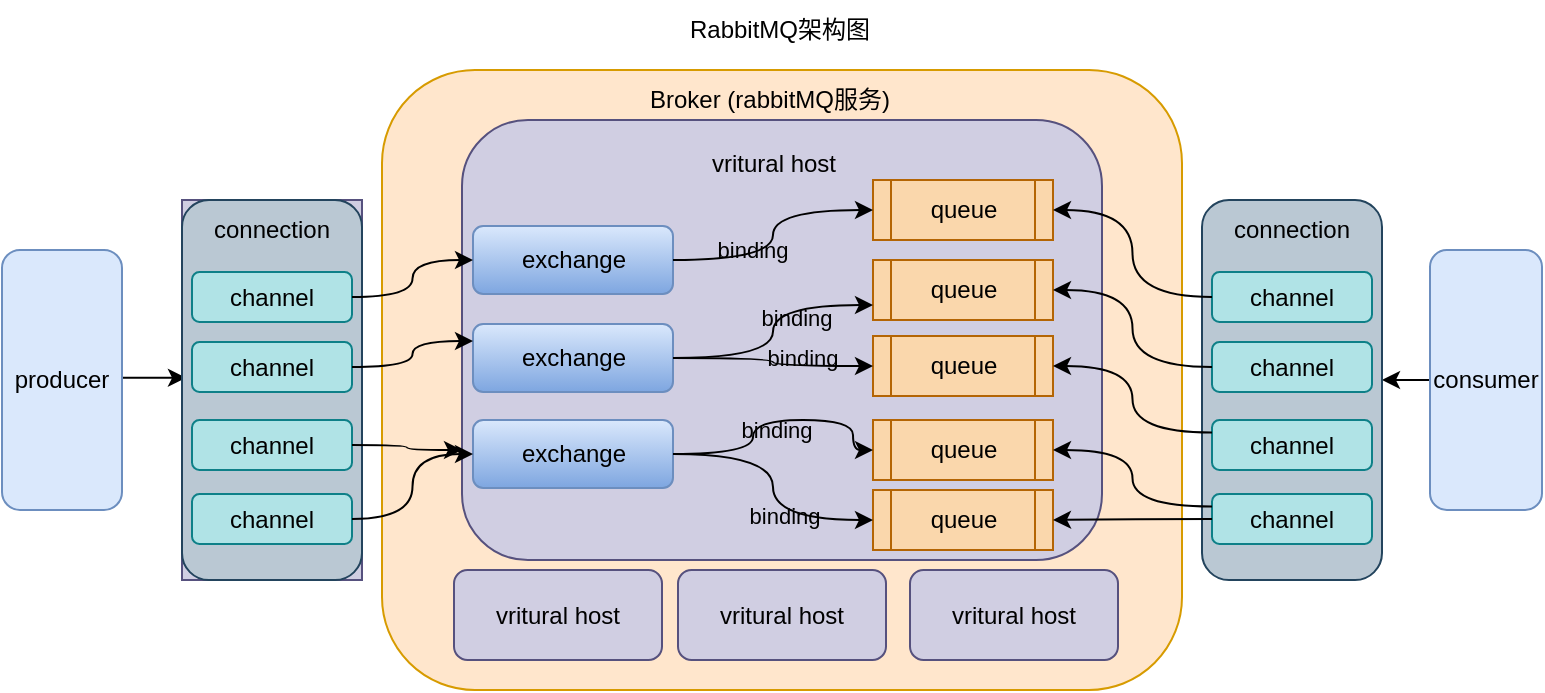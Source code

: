 <mxfile version="19.0.3" type="device"><diagram id="NlBAbQYtCvSspcYj2rok" name="第 1 页"><mxGraphModel dx="1102" dy="905" grid="1" gridSize="10" guides="1" tooltips="1" connect="1" arrows="1" fold="1" page="1" pageScale="1" pageWidth="827" pageHeight="1169" math="0" shadow="0"><root><mxCell id="0"/><mxCell id="1" parent="0"/><mxCell id="iVUb1BvImIunKn_wuPaL-9" value="RabbitMQ架构图" style="text;html=1;strokeColor=none;fillColor=none;align=center;verticalAlign=middle;whiteSpace=wrap;rounded=0;" vertex="1" parent="1"><mxGeometry x="444.5" y="130" width="107.5" height="30" as="geometry"/></mxCell><mxCell id="iVUb1BvImIunKn_wuPaL-21" style="edgeStyle=orthogonalEdgeStyle;rounded=0;orthogonalLoop=1;jettySize=auto;html=1;exitX=1;exitY=0.5;exitDx=0;exitDy=0;entryX=0.022;entryY=0.468;entryDx=0;entryDy=0;entryPerimeter=0;" edge="1" parent="1" source="iVUb1BvImIunKn_wuPaL-10" target="iVUb1BvImIunKn_wuPaL-14"><mxGeometry relative="1" as="geometry"><Array as="points"><mxPoint x="150" y="329"/></Array></mxGeometry></mxCell><mxCell id="iVUb1BvImIunKn_wuPaL-10" value="producer" style="rounded=1;whiteSpace=wrap;html=1;fillColor=#dae8fc;strokeColor=#6c8ebf;" vertex="1" parent="1"><mxGeometry x="110" y="255" width="60" height="130" as="geometry"/></mxCell><mxCell id="iVUb1BvImIunKn_wuPaL-63" style="edgeStyle=orthogonalEdgeStyle;curved=1;orthogonalLoop=1;jettySize=auto;html=1;exitX=0;exitY=0.5;exitDx=0;exitDy=0;fontColor=#000000;" edge="1" parent="1" source="iVUb1BvImIunKn_wuPaL-11"><mxGeometry relative="1" as="geometry"><mxPoint x="800" y="320" as="targetPoint"/></mxGeometry></mxCell><mxCell id="iVUb1BvImIunKn_wuPaL-11" value="consumer" style="rounded=1;whiteSpace=wrap;html=1;fillColor=#dae8fc;strokeColor=#6c8ebf;" vertex="1" parent="1"><mxGeometry x="824" y="255" width="56" height="130" as="geometry"/></mxCell><mxCell id="iVUb1BvImIunKn_wuPaL-12" value="" style="rounded=1;whiteSpace=wrap;html=1;fillColor=#ffe6cc;strokeColor=#d79b00;" vertex="1" parent="1"><mxGeometry x="300" y="165" width="400" height="310" as="geometry"/></mxCell><mxCell id="iVUb1BvImIunKn_wuPaL-13" value="Broker (rabbitMQ服务)" style="text;html=1;strokeColor=none;fillColor=none;align=center;verticalAlign=middle;whiteSpace=wrap;rounded=0;" vertex="1" parent="1"><mxGeometry x="414" y="165" width="160" height="30" as="geometry"/></mxCell><mxCell id="iVUb1BvImIunKn_wuPaL-23" value="" style="group;fillColor=#d0cee2;strokeColor=#56517e;" vertex="1" connectable="0" parent="1"><mxGeometry x="200" y="230" width="90" height="190" as="geometry"/></mxCell><mxCell id="iVUb1BvImIunKn_wuPaL-14" value="" style="rounded=1;whiteSpace=wrap;html=1;fillColor=#bac8d3;strokeColor=#23445d;" vertex="1" parent="iVUb1BvImIunKn_wuPaL-23"><mxGeometry width="90" height="190" as="geometry"/></mxCell><mxCell id="iVUb1BvImIunKn_wuPaL-15" value="channel" style="rounded=1;whiteSpace=wrap;html=1;fillColor=#b0e3e6;strokeColor=#0e8088;" vertex="1" parent="iVUb1BvImIunKn_wuPaL-23"><mxGeometry x="5" y="36" width="80" height="25" as="geometry"/></mxCell><mxCell id="iVUb1BvImIunKn_wuPaL-16" value="channel" style="rounded=1;whiteSpace=wrap;html=1;fillColor=#b0e3e6;strokeColor=#0e8088;" vertex="1" parent="iVUb1BvImIunKn_wuPaL-23"><mxGeometry x="5" y="71" width="80" height="25" as="geometry"/></mxCell><mxCell id="iVUb1BvImIunKn_wuPaL-17" value="channel" style="rounded=1;whiteSpace=wrap;html=1;fillColor=#b0e3e6;strokeColor=#0e8088;" vertex="1" parent="iVUb1BvImIunKn_wuPaL-23"><mxGeometry x="5" y="110" width="80" height="25" as="geometry"/></mxCell><mxCell id="iVUb1BvImIunKn_wuPaL-18" value="channel" style="rounded=1;whiteSpace=wrap;html=1;fillColor=#b0e3e6;strokeColor=#0e8088;" vertex="1" parent="iVUb1BvImIunKn_wuPaL-23"><mxGeometry x="5" y="147" width="80" height="25" as="geometry"/></mxCell><mxCell id="iVUb1BvImIunKn_wuPaL-22" value="connection" style="text;html=1;strokeColor=none;fillColor=none;align=center;verticalAlign=middle;whiteSpace=wrap;rounded=0;" vertex="1" parent="iVUb1BvImIunKn_wuPaL-23"><mxGeometry x="15" width="60" height="30" as="geometry"/></mxCell><mxCell id="iVUb1BvImIunKn_wuPaL-24" value="" style="group" vertex="1" connectable="0" parent="1"><mxGeometry x="710" y="230" width="90" height="190" as="geometry"/></mxCell><mxCell id="iVUb1BvImIunKn_wuPaL-25" value="" style="rounded=1;whiteSpace=wrap;html=1;fillColor=#bac8d3;strokeColor=#23445d;" vertex="1" parent="iVUb1BvImIunKn_wuPaL-24"><mxGeometry width="90" height="190" as="geometry"/></mxCell><mxCell id="iVUb1BvImIunKn_wuPaL-26" value="channel" style="rounded=1;whiteSpace=wrap;html=1;fillColor=#b0e3e6;strokeColor=#0e8088;" vertex="1" parent="iVUb1BvImIunKn_wuPaL-24"><mxGeometry x="5" y="36" width="80" height="25" as="geometry"/></mxCell><mxCell id="iVUb1BvImIunKn_wuPaL-27" value="channel" style="rounded=1;whiteSpace=wrap;html=1;fillColor=#b0e3e6;strokeColor=#0e8088;" vertex="1" parent="iVUb1BvImIunKn_wuPaL-24"><mxGeometry x="5" y="71" width="80" height="25" as="geometry"/></mxCell><mxCell id="iVUb1BvImIunKn_wuPaL-28" value="channel" style="rounded=1;whiteSpace=wrap;html=1;fillColor=#b0e3e6;strokeColor=#0e8088;" vertex="1" parent="iVUb1BvImIunKn_wuPaL-24"><mxGeometry x="5" y="110" width="80" height="25" as="geometry"/></mxCell><mxCell id="iVUb1BvImIunKn_wuPaL-29" value="channel" style="rounded=1;whiteSpace=wrap;html=1;fillColor=#b0e3e6;strokeColor=#0e8088;" vertex="1" parent="iVUb1BvImIunKn_wuPaL-24"><mxGeometry x="5" y="147" width="80" height="25" as="geometry"/></mxCell><mxCell id="iVUb1BvImIunKn_wuPaL-30" value="connection" style="text;html=1;strokeColor=none;fillColor=none;align=center;verticalAlign=middle;whiteSpace=wrap;rounded=0;" vertex="1" parent="iVUb1BvImIunKn_wuPaL-24"><mxGeometry x="15" width="60" height="30" as="geometry"/></mxCell><mxCell id="iVUb1BvImIunKn_wuPaL-54" value="" style="group" vertex="1" connectable="0" parent="1"><mxGeometry x="340" y="190" width="320" height="220" as="geometry"/></mxCell><mxCell id="iVUb1BvImIunKn_wuPaL-41" value="" style="rounded=1;whiteSpace=wrap;html=1;fillColor=#d0cee2;strokeColor=#56517e;" vertex="1" parent="iVUb1BvImIunKn_wuPaL-54"><mxGeometry width="320" height="220" as="geometry"/></mxCell><mxCell id="iVUb1BvImIunKn_wuPaL-31" value="exchange" style="rounded=1;whiteSpace=wrap;html=1;fillColor=#dae8fc;strokeColor=#6c8ebf;gradientColor=#7ea6e0;" vertex="1" parent="iVUb1BvImIunKn_wuPaL-54"><mxGeometry x="5.5" y="53" width="100" height="34" as="geometry"/></mxCell><mxCell id="iVUb1BvImIunKn_wuPaL-32" value="exchange" style="rounded=1;whiteSpace=wrap;html=1;fillColor=#dae8fc;strokeColor=#6c8ebf;gradientColor=#7ea6e0;" vertex="1" parent="iVUb1BvImIunKn_wuPaL-54"><mxGeometry x="5.5" y="150" width="100" height="34" as="geometry"/></mxCell><mxCell id="iVUb1BvImIunKn_wuPaL-33" value="exchange" style="rounded=1;whiteSpace=wrap;html=1;fillColor=#dae8fc;strokeColor=#6c8ebf;gradientColor=#7ea6e0;" vertex="1" parent="iVUb1BvImIunKn_wuPaL-54"><mxGeometry x="5.5" y="102" width="100" height="34" as="geometry"/></mxCell><mxCell id="iVUb1BvImIunKn_wuPaL-36" value="queue" style="shape=process;whiteSpace=wrap;html=1;backgroundOutline=1;fillColor=#fad7ac;strokeColor=#b46504;" vertex="1" parent="iVUb1BvImIunKn_wuPaL-54"><mxGeometry x="205.5" y="30" width="90" height="30" as="geometry"/></mxCell><mxCell id="iVUb1BvImIunKn_wuPaL-43" style="edgeStyle=orthogonalEdgeStyle;orthogonalLoop=1;jettySize=auto;html=1;exitX=1;exitY=0.5;exitDx=0;exitDy=0;entryX=0;entryY=0.5;entryDx=0;entryDy=0;curved=1;" edge="1" parent="iVUb1BvImIunKn_wuPaL-54" source="iVUb1BvImIunKn_wuPaL-31" target="iVUb1BvImIunKn_wuPaL-36"><mxGeometry relative="1" as="geometry"/></mxCell><mxCell id="iVUb1BvImIunKn_wuPaL-49" value="binding" style="edgeLabel;html=1;align=center;verticalAlign=middle;resizable=0;points=[];labelBackgroundColor=none;fontColor=#000000;" vertex="1" connectable="0" parent="iVUb1BvImIunKn_wuPaL-43"><mxGeometry x="-0.376" y="5" relative="1" as="geometry"><mxPoint as="offset"/></mxGeometry></mxCell><mxCell id="iVUb1BvImIunKn_wuPaL-37" value="queue" style="shape=process;whiteSpace=wrap;html=1;backgroundOutline=1;fillColor=#fad7ac;strokeColor=#b46504;" vertex="1" parent="iVUb1BvImIunKn_wuPaL-54"><mxGeometry x="205.5" y="70" width="90" height="30" as="geometry"/></mxCell><mxCell id="iVUb1BvImIunKn_wuPaL-44" style="edgeStyle=orthogonalEdgeStyle;curved=1;orthogonalLoop=1;jettySize=auto;html=1;exitX=1;exitY=0.5;exitDx=0;exitDy=0;entryX=0;entryY=0.75;entryDx=0;entryDy=0;" edge="1" parent="iVUb1BvImIunKn_wuPaL-54" source="iVUb1BvImIunKn_wuPaL-33" target="iVUb1BvImIunKn_wuPaL-37"><mxGeometry relative="1" as="geometry"/></mxCell><mxCell id="iVUb1BvImIunKn_wuPaL-50" value="binding" style="edgeLabel;html=1;align=center;verticalAlign=middle;resizable=0;points=[];labelBackgroundColor=none;fontColor=#000000;" vertex="1" connectable="0" parent="iVUb1BvImIunKn_wuPaL-44"><mxGeometry x="0.383" y="-5" relative="1" as="geometry"><mxPoint y="1" as="offset"/></mxGeometry></mxCell><mxCell id="iVUb1BvImIunKn_wuPaL-38" value="queue" style="shape=process;whiteSpace=wrap;html=1;backgroundOutline=1;fillColor=#fad7ac;strokeColor=#b46504;" vertex="1" parent="iVUb1BvImIunKn_wuPaL-54"><mxGeometry x="205.5" y="150" width="90" height="30" as="geometry"/></mxCell><mxCell id="iVUb1BvImIunKn_wuPaL-47" value="" style="edgeStyle=orthogonalEdgeStyle;curved=1;orthogonalLoop=1;jettySize=auto;html=1;exitX=1;exitY=0.5;exitDx=0;exitDy=0;entryX=0;entryY=0.5;entryDx=0;entryDy=0;" edge="1" parent="iVUb1BvImIunKn_wuPaL-54" source="iVUb1BvImIunKn_wuPaL-32" target="iVUb1BvImIunKn_wuPaL-38"><mxGeometry relative="1" as="geometry"><Array as="points"><mxPoint x="145.5" y="167"/><mxPoint x="145.5" y="150"/><mxPoint x="195.5" y="150"/><mxPoint x="195.5" y="165"/></Array></mxGeometry></mxCell><mxCell id="iVUb1BvImIunKn_wuPaL-53" value="binding" style="edgeLabel;html=1;align=center;verticalAlign=middle;resizable=0;points=[];labelBackgroundColor=none;fontColor=#000000;" vertex="1" connectable="0" parent="iVUb1BvImIunKn_wuPaL-47"><mxGeometry x="0.03" y="-5" relative="1" as="geometry"><mxPoint as="offset"/></mxGeometry></mxCell><mxCell id="iVUb1BvImIunKn_wuPaL-39" value="queue" style="shape=process;whiteSpace=wrap;html=1;backgroundOutline=1;fillColor=#fad7ac;strokeColor=#b46504;" vertex="1" parent="iVUb1BvImIunKn_wuPaL-54"><mxGeometry x="205.5" y="108" width="90" height="30" as="geometry"/></mxCell><mxCell id="iVUb1BvImIunKn_wuPaL-45" style="edgeStyle=orthogonalEdgeStyle;curved=1;orthogonalLoop=1;jettySize=auto;html=1;exitX=1;exitY=0.5;exitDx=0;exitDy=0;" edge="1" parent="iVUb1BvImIunKn_wuPaL-54" source="iVUb1BvImIunKn_wuPaL-33" target="iVUb1BvImIunKn_wuPaL-39"><mxGeometry relative="1" as="geometry"/></mxCell><mxCell id="iVUb1BvImIunKn_wuPaL-51" value="binding" style="edgeLabel;html=1;align=center;verticalAlign=middle;resizable=0;points=[];labelBackgroundColor=none;fontColor=#000000;" vertex="1" connectable="0" parent="iVUb1BvImIunKn_wuPaL-45"><mxGeometry x="0.308" y="4" relative="1" as="geometry"><mxPoint as="offset"/></mxGeometry></mxCell><mxCell id="iVUb1BvImIunKn_wuPaL-40" value="queue" style="shape=process;whiteSpace=wrap;html=1;backgroundOutline=1;fillColor=#fad7ac;strokeColor=#b46504;" vertex="1" parent="iVUb1BvImIunKn_wuPaL-54"><mxGeometry x="205.5" y="185" width="90" height="30" as="geometry"/></mxCell><mxCell id="iVUb1BvImIunKn_wuPaL-48" style="edgeStyle=orthogonalEdgeStyle;curved=1;orthogonalLoop=1;jettySize=auto;html=1;exitX=1;exitY=0.5;exitDx=0;exitDy=0;entryX=0;entryY=0.5;entryDx=0;entryDy=0;" edge="1" parent="iVUb1BvImIunKn_wuPaL-54" source="iVUb1BvImIunKn_wuPaL-32" target="iVUb1BvImIunKn_wuPaL-40"><mxGeometry relative="1" as="geometry"/></mxCell><mxCell id="iVUb1BvImIunKn_wuPaL-52" value="binding" style="edgeLabel;html=1;align=center;verticalAlign=middle;resizable=0;points=[];labelBackgroundColor=none;fontColor=#000000;" vertex="1" connectable="0" parent="iVUb1BvImIunKn_wuPaL-48"><mxGeometry x="0.323" y="2" relative="1" as="geometry"><mxPoint as="offset"/></mxGeometry></mxCell><mxCell id="iVUb1BvImIunKn_wuPaL-42" value="vritural host" style="text;html=1;strokeColor=none;fillColor=none;align=center;verticalAlign=middle;whiteSpace=wrap;rounded=0;" vertex="1" parent="iVUb1BvImIunKn_wuPaL-54"><mxGeometry x="115.5" y="10" width="80" height="24" as="geometry"/></mxCell><mxCell id="iVUb1BvImIunKn_wuPaL-56" value="vritural host" style="rounded=1;whiteSpace=wrap;html=1;labelBackgroundColor=none;fillColor=#d0cee2;strokeColor=#56517e;" vertex="1" parent="1"><mxGeometry x="336" y="415" width="104" height="45" as="geometry"/></mxCell><mxCell id="iVUb1BvImIunKn_wuPaL-57" value="vritural host" style="rounded=1;whiteSpace=wrap;html=1;labelBackgroundColor=none;fillColor=#d0cee2;strokeColor=#56517e;" vertex="1" parent="1"><mxGeometry x="448" y="415" width="104" height="45" as="geometry"/></mxCell><mxCell id="iVUb1BvImIunKn_wuPaL-58" value="vritural host" style="rounded=1;whiteSpace=wrap;html=1;labelBackgroundColor=none;fillColor=#d0cee2;strokeColor=#56517e;" vertex="1" parent="1"><mxGeometry x="564" y="415" width="104" height="45" as="geometry"/></mxCell><mxCell id="iVUb1BvImIunKn_wuPaL-59" style="edgeStyle=orthogonalEdgeStyle;curved=1;orthogonalLoop=1;jettySize=auto;html=1;exitX=1;exitY=0.5;exitDx=0;exitDy=0;entryX=0;entryY=0.5;entryDx=0;entryDy=0;fontColor=#000000;" edge="1" parent="1" source="iVUb1BvImIunKn_wuPaL-15" target="iVUb1BvImIunKn_wuPaL-31"><mxGeometry relative="1" as="geometry"/></mxCell><mxCell id="iVUb1BvImIunKn_wuPaL-60" style="edgeStyle=orthogonalEdgeStyle;curved=1;orthogonalLoop=1;jettySize=auto;html=1;exitX=1;exitY=0.5;exitDx=0;exitDy=0;entryX=0;entryY=0.25;entryDx=0;entryDy=0;fontColor=#000000;" edge="1" parent="1" source="iVUb1BvImIunKn_wuPaL-16" target="iVUb1BvImIunKn_wuPaL-33"><mxGeometry relative="1" as="geometry"/></mxCell><mxCell id="iVUb1BvImIunKn_wuPaL-61" style="edgeStyle=orthogonalEdgeStyle;curved=1;orthogonalLoop=1;jettySize=auto;html=1;exitX=1;exitY=0.5;exitDx=0;exitDy=0;entryX=0;entryY=0.75;entryDx=0;entryDy=0;fontColor=#000000;" edge="1" parent="1" source="iVUb1BvImIunKn_wuPaL-17" target="iVUb1BvImIunKn_wuPaL-41"><mxGeometry relative="1" as="geometry"/></mxCell><mxCell id="iVUb1BvImIunKn_wuPaL-62" style="edgeStyle=orthogonalEdgeStyle;curved=1;orthogonalLoop=1;jettySize=auto;html=1;exitX=1;exitY=0.5;exitDx=0;exitDy=0;entryX=0;entryY=0.5;entryDx=0;entryDy=0;fontColor=#000000;" edge="1" parent="1" source="iVUb1BvImIunKn_wuPaL-18" target="iVUb1BvImIunKn_wuPaL-32"><mxGeometry relative="1" as="geometry"/></mxCell><mxCell id="iVUb1BvImIunKn_wuPaL-64" style="edgeStyle=orthogonalEdgeStyle;curved=1;orthogonalLoop=1;jettySize=auto;html=1;exitX=0;exitY=0.5;exitDx=0;exitDy=0;entryX=1;entryY=0.5;entryDx=0;entryDy=0;fontColor=#000000;" edge="1" parent="1" source="iVUb1BvImIunKn_wuPaL-26" target="iVUb1BvImIunKn_wuPaL-36"><mxGeometry relative="1" as="geometry"/></mxCell><mxCell id="iVUb1BvImIunKn_wuPaL-65" style="edgeStyle=orthogonalEdgeStyle;curved=1;orthogonalLoop=1;jettySize=auto;html=1;exitX=0;exitY=0.5;exitDx=0;exitDy=0;entryX=1;entryY=0.5;entryDx=0;entryDy=0;fontColor=#000000;" edge="1" parent="1" source="iVUb1BvImIunKn_wuPaL-27" target="iVUb1BvImIunKn_wuPaL-37"><mxGeometry relative="1" as="geometry"/></mxCell><mxCell id="iVUb1BvImIunKn_wuPaL-66" style="edgeStyle=orthogonalEdgeStyle;curved=1;orthogonalLoop=1;jettySize=auto;html=1;exitX=0;exitY=0.25;exitDx=0;exitDy=0;entryX=1;entryY=0.5;entryDx=0;entryDy=0;fontColor=#000000;" edge="1" parent="1" source="iVUb1BvImIunKn_wuPaL-28" target="iVUb1BvImIunKn_wuPaL-39"><mxGeometry relative="1" as="geometry"/></mxCell><mxCell id="iVUb1BvImIunKn_wuPaL-67" style="edgeStyle=orthogonalEdgeStyle;curved=1;orthogonalLoop=1;jettySize=auto;html=1;exitX=0;exitY=0.25;exitDx=0;exitDy=0;entryX=1;entryY=0.5;entryDx=0;entryDy=0;fontColor=#000000;" edge="1" parent="1" source="iVUb1BvImIunKn_wuPaL-29" target="iVUb1BvImIunKn_wuPaL-38"><mxGeometry relative="1" as="geometry"/></mxCell><mxCell id="iVUb1BvImIunKn_wuPaL-68" style="edgeStyle=orthogonalEdgeStyle;curved=1;orthogonalLoop=1;jettySize=auto;html=1;exitX=0;exitY=0.5;exitDx=0;exitDy=0;entryX=1;entryY=0.5;entryDx=0;entryDy=0;fontColor=#000000;" edge="1" parent="1" source="iVUb1BvImIunKn_wuPaL-29" target="iVUb1BvImIunKn_wuPaL-40"><mxGeometry relative="1" as="geometry"/></mxCell></root></mxGraphModel></diagram></mxfile>